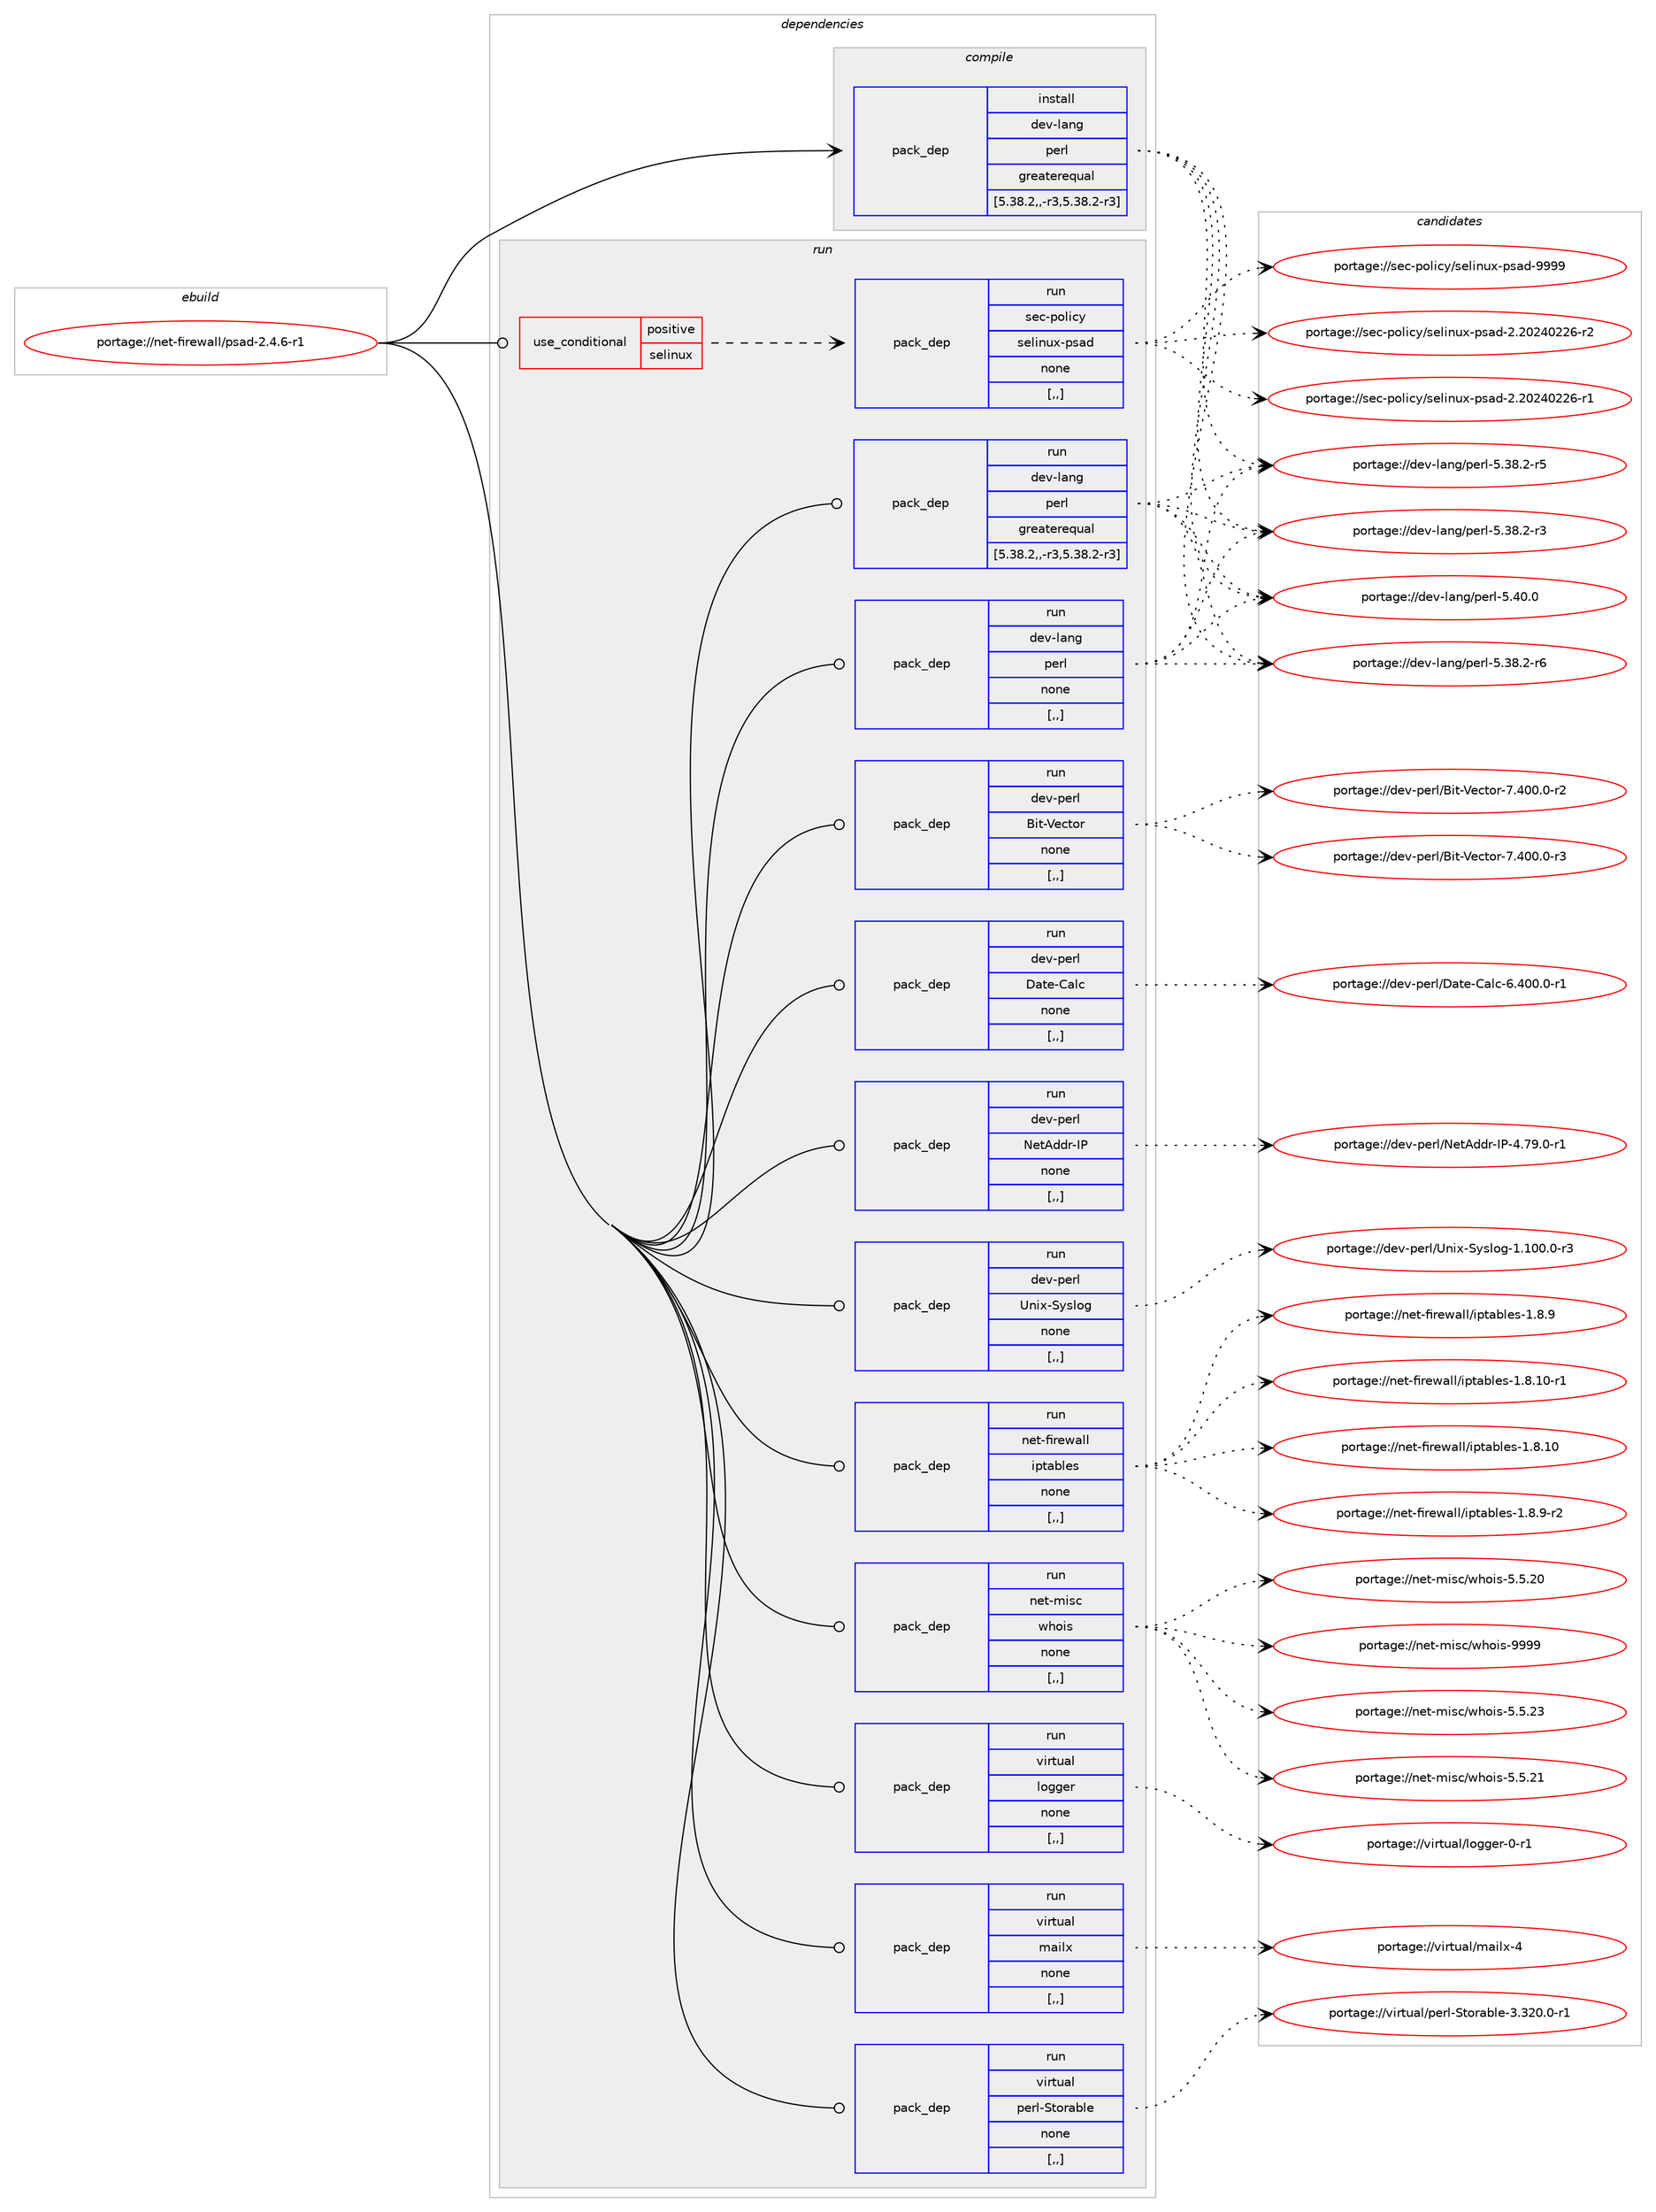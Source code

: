 digraph prolog {

# *************
# Graph options
# *************

newrank=true;
concentrate=true;
compound=true;
graph [rankdir=LR,fontname=Helvetica,fontsize=10,ranksep=1.5];#, ranksep=2.5, nodesep=0.2];
edge  [arrowhead=vee];
node  [fontname=Helvetica,fontsize=10];

# **********
# The ebuild
# **********

subgraph cluster_leftcol {
color=gray;
label=<<i>ebuild</i>>;
id [label="portage://net-firewall/psad-2.4.6-r1", color=red, width=4, href="../net-firewall/psad-2.4.6-r1.svg"];
}

# ****************
# The dependencies
# ****************

subgraph cluster_midcol {
color=gray;
label=<<i>dependencies</i>>;
subgraph cluster_compile {
fillcolor="#eeeeee";
style=filled;
label=<<i>compile</i>>;
subgraph pack253558 {
dependency346009 [label=<<TABLE BORDER="0" CELLBORDER="1" CELLSPACING="0" CELLPADDING="4" WIDTH="220"><TR><TD ROWSPAN="6" CELLPADDING="30">pack_dep</TD></TR><TR><TD WIDTH="110">install</TD></TR><TR><TD>dev-lang</TD></TR><TR><TD>perl</TD></TR><TR><TD>greaterequal</TD></TR><TR><TD>[5.38.2,,-r3,5.38.2-r3]</TD></TR></TABLE>>, shape=none, color=blue];
}
id:e -> dependency346009:w [weight=20,style="solid",arrowhead="vee"];
}
subgraph cluster_compileandrun {
fillcolor="#eeeeee";
style=filled;
label=<<i>compile and run</i>>;
}
subgraph cluster_run {
fillcolor="#eeeeee";
style=filled;
label=<<i>run</i>>;
subgraph cond89838 {
dependency346010 [label=<<TABLE BORDER="0" CELLBORDER="1" CELLSPACING="0" CELLPADDING="4"><TR><TD ROWSPAN="3" CELLPADDING="10">use_conditional</TD></TR><TR><TD>positive</TD></TR><TR><TD>selinux</TD></TR></TABLE>>, shape=none, color=red];
subgraph pack253559 {
dependency346011 [label=<<TABLE BORDER="0" CELLBORDER="1" CELLSPACING="0" CELLPADDING="4" WIDTH="220"><TR><TD ROWSPAN="6" CELLPADDING="30">pack_dep</TD></TR><TR><TD WIDTH="110">run</TD></TR><TR><TD>sec-policy</TD></TR><TR><TD>selinux-psad</TD></TR><TR><TD>none</TD></TR><TR><TD>[,,]</TD></TR></TABLE>>, shape=none, color=blue];
}
dependency346010:e -> dependency346011:w [weight=20,style="dashed",arrowhead="vee"];
}
id:e -> dependency346010:w [weight=20,style="solid",arrowhead="odot"];
subgraph pack253560 {
dependency346012 [label=<<TABLE BORDER="0" CELLBORDER="1" CELLSPACING="0" CELLPADDING="4" WIDTH="220"><TR><TD ROWSPAN="6" CELLPADDING="30">pack_dep</TD></TR><TR><TD WIDTH="110">run</TD></TR><TR><TD>dev-lang</TD></TR><TR><TD>perl</TD></TR><TR><TD>greaterequal</TD></TR><TR><TD>[5.38.2,,-r3,5.38.2-r3]</TD></TR></TABLE>>, shape=none, color=blue];
}
id:e -> dependency346012:w [weight=20,style="solid",arrowhead="odot"];
subgraph pack253561 {
dependency346013 [label=<<TABLE BORDER="0" CELLBORDER="1" CELLSPACING="0" CELLPADDING="4" WIDTH="220"><TR><TD ROWSPAN="6" CELLPADDING="30">pack_dep</TD></TR><TR><TD WIDTH="110">run</TD></TR><TR><TD>dev-lang</TD></TR><TR><TD>perl</TD></TR><TR><TD>none</TD></TR><TR><TD>[,,]</TD></TR></TABLE>>, shape=none, color=blue];
}
id:e -> dependency346013:w [weight=20,style="solid",arrowhead="odot"];
subgraph pack253562 {
dependency346014 [label=<<TABLE BORDER="0" CELLBORDER="1" CELLSPACING="0" CELLPADDING="4" WIDTH="220"><TR><TD ROWSPAN="6" CELLPADDING="30">pack_dep</TD></TR><TR><TD WIDTH="110">run</TD></TR><TR><TD>dev-perl</TD></TR><TR><TD>Bit-Vector</TD></TR><TR><TD>none</TD></TR><TR><TD>[,,]</TD></TR></TABLE>>, shape=none, color=blue];
}
id:e -> dependency346014:w [weight=20,style="solid",arrowhead="odot"];
subgraph pack253563 {
dependency346015 [label=<<TABLE BORDER="0" CELLBORDER="1" CELLSPACING="0" CELLPADDING="4" WIDTH="220"><TR><TD ROWSPAN="6" CELLPADDING="30">pack_dep</TD></TR><TR><TD WIDTH="110">run</TD></TR><TR><TD>dev-perl</TD></TR><TR><TD>Date-Calc</TD></TR><TR><TD>none</TD></TR><TR><TD>[,,]</TD></TR></TABLE>>, shape=none, color=blue];
}
id:e -> dependency346015:w [weight=20,style="solid",arrowhead="odot"];
subgraph pack253564 {
dependency346016 [label=<<TABLE BORDER="0" CELLBORDER="1" CELLSPACING="0" CELLPADDING="4" WIDTH="220"><TR><TD ROWSPAN="6" CELLPADDING="30">pack_dep</TD></TR><TR><TD WIDTH="110">run</TD></TR><TR><TD>dev-perl</TD></TR><TR><TD>NetAddr-IP</TD></TR><TR><TD>none</TD></TR><TR><TD>[,,]</TD></TR></TABLE>>, shape=none, color=blue];
}
id:e -> dependency346016:w [weight=20,style="solid",arrowhead="odot"];
subgraph pack253565 {
dependency346017 [label=<<TABLE BORDER="0" CELLBORDER="1" CELLSPACING="0" CELLPADDING="4" WIDTH="220"><TR><TD ROWSPAN="6" CELLPADDING="30">pack_dep</TD></TR><TR><TD WIDTH="110">run</TD></TR><TR><TD>dev-perl</TD></TR><TR><TD>Unix-Syslog</TD></TR><TR><TD>none</TD></TR><TR><TD>[,,]</TD></TR></TABLE>>, shape=none, color=blue];
}
id:e -> dependency346017:w [weight=20,style="solid",arrowhead="odot"];
subgraph pack253566 {
dependency346018 [label=<<TABLE BORDER="0" CELLBORDER="1" CELLSPACING="0" CELLPADDING="4" WIDTH="220"><TR><TD ROWSPAN="6" CELLPADDING="30">pack_dep</TD></TR><TR><TD WIDTH="110">run</TD></TR><TR><TD>net-firewall</TD></TR><TR><TD>iptables</TD></TR><TR><TD>none</TD></TR><TR><TD>[,,]</TD></TR></TABLE>>, shape=none, color=blue];
}
id:e -> dependency346018:w [weight=20,style="solid",arrowhead="odot"];
subgraph pack253567 {
dependency346019 [label=<<TABLE BORDER="0" CELLBORDER="1" CELLSPACING="0" CELLPADDING="4" WIDTH="220"><TR><TD ROWSPAN="6" CELLPADDING="30">pack_dep</TD></TR><TR><TD WIDTH="110">run</TD></TR><TR><TD>net-misc</TD></TR><TR><TD>whois</TD></TR><TR><TD>none</TD></TR><TR><TD>[,,]</TD></TR></TABLE>>, shape=none, color=blue];
}
id:e -> dependency346019:w [weight=20,style="solid",arrowhead="odot"];
subgraph pack253568 {
dependency346020 [label=<<TABLE BORDER="0" CELLBORDER="1" CELLSPACING="0" CELLPADDING="4" WIDTH="220"><TR><TD ROWSPAN="6" CELLPADDING="30">pack_dep</TD></TR><TR><TD WIDTH="110">run</TD></TR><TR><TD>virtual</TD></TR><TR><TD>logger</TD></TR><TR><TD>none</TD></TR><TR><TD>[,,]</TD></TR></TABLE>>, shape=none, color=blue];
}
id:e -> dependency346020:w [weight=20,style="solid",arrowhead="odot"];
subgraph pack253569 {
dependency346021 [label=<<TABLE BORDER="0" CELLBORDER="1" CELLSPACING="0" CELLPADDING="4" WIDTH="220"><TR><TD ROWSPAN="6" CELLPADDING="30">pack_dep</TD></TR><TR><TD WIDTH="110">run</TD></TR><TR><TD>virtual</TD></TR><TR><TD>mailx</TD></TR><TR><TD>none</TD></TR><TR><TD>[,,]</TD></TR></TABLE>>, shape=none, color=blue];
}
id:e -> dependency346021:w [weight=20,style="solid",arrowhead="odot"];
subgraph pack253570 {
dependency346022 [label=<<TABLE BORDER="0" CELLBORDER="1" CELLSPACING="0" CELLPADDING="4" WIDTH="220"><TR><TD ROWSPAN="6" CELLPADDING="30">pack_dep</TD></TR><TR><TD WIDTH="110">run</TD></TR><TR><TD>virtual</TD></TR><TR><TD>perl-Storable</TD></TR><TR><TD>none</TD></TR><TR><TD>[,,]</TD></TR></TABLE>>, shape=none, color=blue];
}
id:e -> dependency346022:w [weight=20,style="solid",arrowhead="odot"];
}
}

# **************
# The candidates
# **************

subgraph cluster_choices {
rank=same;
color=gray;
label=<<i>candidates</i>>;

subgraph choice253558 {
color=black;
nodesep=1;
choice10010111845108971101034711210111410845534652484648 [label="portage://dev-lang/perl-5.40.0", color=red, width=4,href="../dev-lang/perl-5.40.0.svg"];
choice100101118451089711010347112101114108455346515646504511454 [label="portage://dev-lang/perl-5.38.2-r6", color=red, width=4,href="../dev-lang/perl-5.38.2-r6.svg"];
choice100101118451089711010347112101114108455346515646504511453 [label="portage://dev-lang/perl-5.38.2-r5", color=red, width=4,href="../dev-lang/perl-5.38.2-r5.svg"];
choice100101118451089711010347112101114108455346515646504511451 [label="portage://dev-lang/perl-5.38.2-r3", color=red, width=4,href="../dev-lang/perl-5.38.2-r3.svg"];
dependency346009:e -> choice10010111845108971101034711210111410845534652484648:w [style=dotted,weight="100"];
dependency346009:e -> choice100101118451089711010347112101114108455346515646504511454:w [style=dotted,weight="100"];
dependency346009:e -> choice100101118451089711010347112101114108455346515646504511453:w [style=dotted,weight="100"];
dependency346009:e -> choice100101118451089711010347112101114108455346515646504511451:w [style=dotted,weight="100"];
}
subgraph choice253559 {
color=black;
nodesep=1;
choice1151019945112111108105991214711510110810511011712045112115971004557575757 [label="portage://sec-policy/selinux-psad-9999", color=red, width=4,href="../sec-policy/selinux-psad-9999.svg"];
choice11510199451121111081059912147115101108105110117120451121159710045504650485052485050544511450 [label="portage://sec-policy/selinux-psad-2.20240226-r2", color=red, width=4,href="../sec-policy/selinux-psad-2.20240226-r2.svg"];
choice11510199451121111081059912147115101108105110117120451121159710045504650485052485050544511449 [label="portage://sec-policy/selinux-psad-2.20240226-r1", color=red, width=4,href="../sec-policy/selinux-psad-2.20240226-r1.svg"];
dependency346011:e -> choice1151019945112111108105991214711510110810511011712045112115971004557575757:w [style=dotted,weight="100"];
dependency346011:e -> choice11510199451121111081059912147115101108105110117120451121159710045504650485052485050544511450:w [style=dotted,weight="100"];
dependency346011:e -> choice11510199451121111081059912147115101108105110117120451121159710045504650485052485050544511449:w [style=dotted,weight="100"];
}
subgraph choice253560 {
color=black;
nodesep=1;
choice10010111845108971101034711210111410845534652484648 [label="portage://dev-lang/perl-5.40.0", color=red, width=4,href="../dev-lang/perl-5.40.0.svg"];
choice100101118451089711010347112101114108455346515646504511454 [label="portage://dev-lang/perl-5.38.2-r6", color=red, width=4,href="../dev-lang/perl-5.38.2-r6.svg"];
choice100101118451089711010347112101114108455346515646504511453 [label="portage://dev-lang/perl-5.38.2-r5", color=red, width=4,href="../dev-lang/perl-5.38.2-r5.svg"];
choice100101118451089711010347112101114108455346515646504511451 [label="portage://dev-lang/perl-5.38.2-r3", color=red, width=4,href="../dev-lang/perl-5.38.2-r3.svg"];
dependency346012:e -> choice10010111845108971101034711210111410845534652484648:w [style=dotted,weight="100"];
dependency346012:e -> choice100101118451089711010347112101114108455346515646504511454:w [style=dotted,weight="100"];
dependency346012:e -> choice100101118451089711010347112101114108455346515646504511453:w [style=dotted,weight="100"];
dependency346012:e -> choice100101118451089711010347112101114108455346515646504511451:w [style=dotted,weight="100"];
}
subgraph choice253561 {
color=black;
nodesep=1;
choice10010111845108971101034711210111410845534652484648 [label="portage://dev-lang/perl-5.40.0", color=red, width=4,href="../dev-lang/perl-5.40.0.svg"];
choice100101118451089711010347112101114108455346515646504511454 [label="portage://dev-lang/perl-5.38.2-r6", color=red, width=4,href="../dev-lang/perl-5.38.2-r6.svg"];
choice100101118451089711010347112101114108455346515646504511453 [label="portage://dev-lang/perl-5.38.2-r5", color=red, width=4,href="../dev-lang/perl-5.38.2-r5.svg"];
choice100101118451089711010347112101114108455346515646504511451 [label="portage://dev-lang/perl-5.38.2-r3", color=red, width=4,href="../dev-lang/perl-5.38.2-r3.svg"];
dependency346013:e -> choice10010111845108971101034711210111410845534652484648:w [style=dotted,weight="100"];
dependency346013:e -> choice100101118451089711010347112101114108455346515646504511454:w [style=dotted,weight="100"];
dependency346013:e -> choice100101118451089711010347112101114108455346515646504511453:w [style=dotted,weight="100"];
dependency346013:e -> choice100101118451089711010347112101114108455346515646504511451:w [style=dotted,weight="100"];
}
subgraph choice253562 {
color=black;
nodesep=1;
choice10010111845112101114108476610511645861019911611111445554652484846484511451 [label="portage://dev-perl/Bit-Vector-7.400.0-r3", color=red, width=4,href="../dev-perl/Bit-Vector-7.400.0-r3.svg"];
choice10010111845112101114108476610511645861019911611111445554652484846484511450 [label="portage://dev-perl/Bit-Vector-7.400.0-r2", color=red, width=4,href="../dev-perl/Bit-Vector-7.400.0-r2.svg"];
dependency346014:e -> choice10010111845112101114108476610511645861019911611111445554652484846484511451:w [style=dotted,weight="100"];
dependency346014:e -> choice10010111845112101114108476610511645861019911611111445554652484846484511450:w [style=dotted,weight="100"];
}
subgraph choice253563 {
color=black;
nodesep=1;
choice100101118451121011141084768971161014567971089945544652484846484511449 [label="portage://dev-perl/Date-Calc-6.400.0-r1", color=red, width=4,href="../dev-perl/Date-Calc-6.400.0-r1.svg"];
dependency346015:e -> choice100101118451121011141084768971161014567971089945544652484846484511449:w [style=dotted,weight="100"];
}
subgraph choice253564 {
color=black;
nodesep=1;
choice10010111845112101114108477810111665100100114457380455246555746484511449 [label="portage://dev-perl/NetAddr-IP-4.79.0-r1", color=red, width=4,href="../dev-perl/NetAddr-IP-4.79.0-r1.svg"];
dependency346016:e -> choice10010111845112101114108477810111665100100114457380455246555746484511449:w [style=dotted,weight="100"];
}
subgraph choice253565 {
color=black;
nodesep=1;
choice100101118451121011141084785110105120458312111510811110345494649484846484511451 [label="portage://dev-perl/Unix-Syslog-1.100.0-r3", color=red, width=4,href="../dev-perl/Unix-Syslog-1.100.0-r3.svg"];
dependency346017:e -> choice100101118451121011141084785110105120458312111510811110345494649484846484511451:w [style=dotted,weight="100"];
}
subgraph choice253566 {
color=black;
nodesep=1;
choice1101011164510210511410111997108108471051121169798108101115454946564649484511449 [label="portage://net-firewall/iptables-1.8.10-r1", color=red, width=4,href="../net-firewall/iptables-1.8.10-r1.svg"];
choice110101116451021051141011199710810847105112116979810810111545494656464948 [label="portage://net-firewall/iptables-1.8.10", color=red, width=4,href="../net-firewall/iptables-1.8.10.svg"];
choice11010111645102105114101119971081084710511211697981081011154549465646574511450 [label="portage://net-firewall/iptables-1.8.9-r2", color=red, width=4,href="../net-firewall/iptables-1.8.9-r2.svg"];
choice1101011164510210511410111997108108471051121169798108101115454946564657 [label="portage://net-firewall/iptables-1.8.9", color=red, width=4,href="../net-firewall/iptables-1.8.9.svg"];
dependency346018:e -> choice1101011164510210511410111997108108471051121169798108101115454946564649484511449:w [style=dotted,weight="100"];
dependency346018:e -> choice110101116451021051141011199710810847105112116979810810111545494656464948:w [style=dotted,weight="100"];
dependency346018:e -> choice11010111645102105114101119971081084710511211697981081011154549465646574511450:w [style=dotted,weight="100"];
dependency346018:e -> choice1101011164510210511410111997108108471051121169798108101115454946564657:w [style=dotted,weight="100"];
}
subgraph choice253567 {
color=black;
nodesep=1;
choice1101011164510910511599471191041111051154557575757 [label="portage://net-misc/whois-9999", color=red, width=4,href="../net-misc/whois-9999.svg"];
choice11010111645109105115994711910411110511545534653465051 [label="portage://net-misc/whois-5.5.23", color=red, width=4,href="../net-misc/whois-5.5.23.svg"];
choice11010111645109105115994711910411110511545534653465049 [label="portage://net-misc/whois-5.5.21", color=red, width=4,href="../net-misc/whois-5.5.21.svg"];
choice11010111645109105115994711910411110511545534653465048 [label="portage://net-misc/whois-5.5.20", color=red, width=4,href="../net-misc/whois-5.5.20.svg"];
dependency346019:e -> choice1101011164510910511599471191041111051154557575757:w [style=dotted,weight="100"];
dependency346019:e -> choice11010111645109105115994711910411110511545534653465051:w [style=dotted,weight="100"];
dependency346019:e -> choice11010111645109105115994711910411110511545534653465049:w [style=dotted,weight="100"];
dependency346019:e -> choice11010111645109105115994711910411110511545534653465048:w [style=dotted,weight="100"];
}
subgraph choice253568 {
color=black;
nodesep=1;
choice118105114116117971084710811110310310111445484511449 [label="portage://virtual/logger-0-r1", color=red, width=4,href="../virtual/logger-0-r1.svg"];
dependency346020:e -> choice118105114116117971084710811110310310111445484511449:w [style=dotted,weight="100"];
}
subgraph choice253569 {
color=black;
nodesep=1;
choice1181051141161179710847109971051081204552 [label="portage://virtual/mailx-4", color=red, width=4,href="../virtual/mailx-4.svg"];
dependency346021:e -> choice1181051141161179710847109971051081204552:w [style=dotted,weight="100"];
}
subgraph choice253570 {
color=black;
nodesep=1;
choice11810511411611797108471121011141084583116111114979810810145514651504846484511449 [label="portage://virtual/perl-Storable-3.320.0-r1", color=red, width=4,href="../virtual/perl-Storable-3.320.0-r1.svg"];
dependency346022:e -> choice11810511411611797108471121011141084583116111114979810810145514651504846484511449:w [style=dotted,weight="100"];
}
}

}
